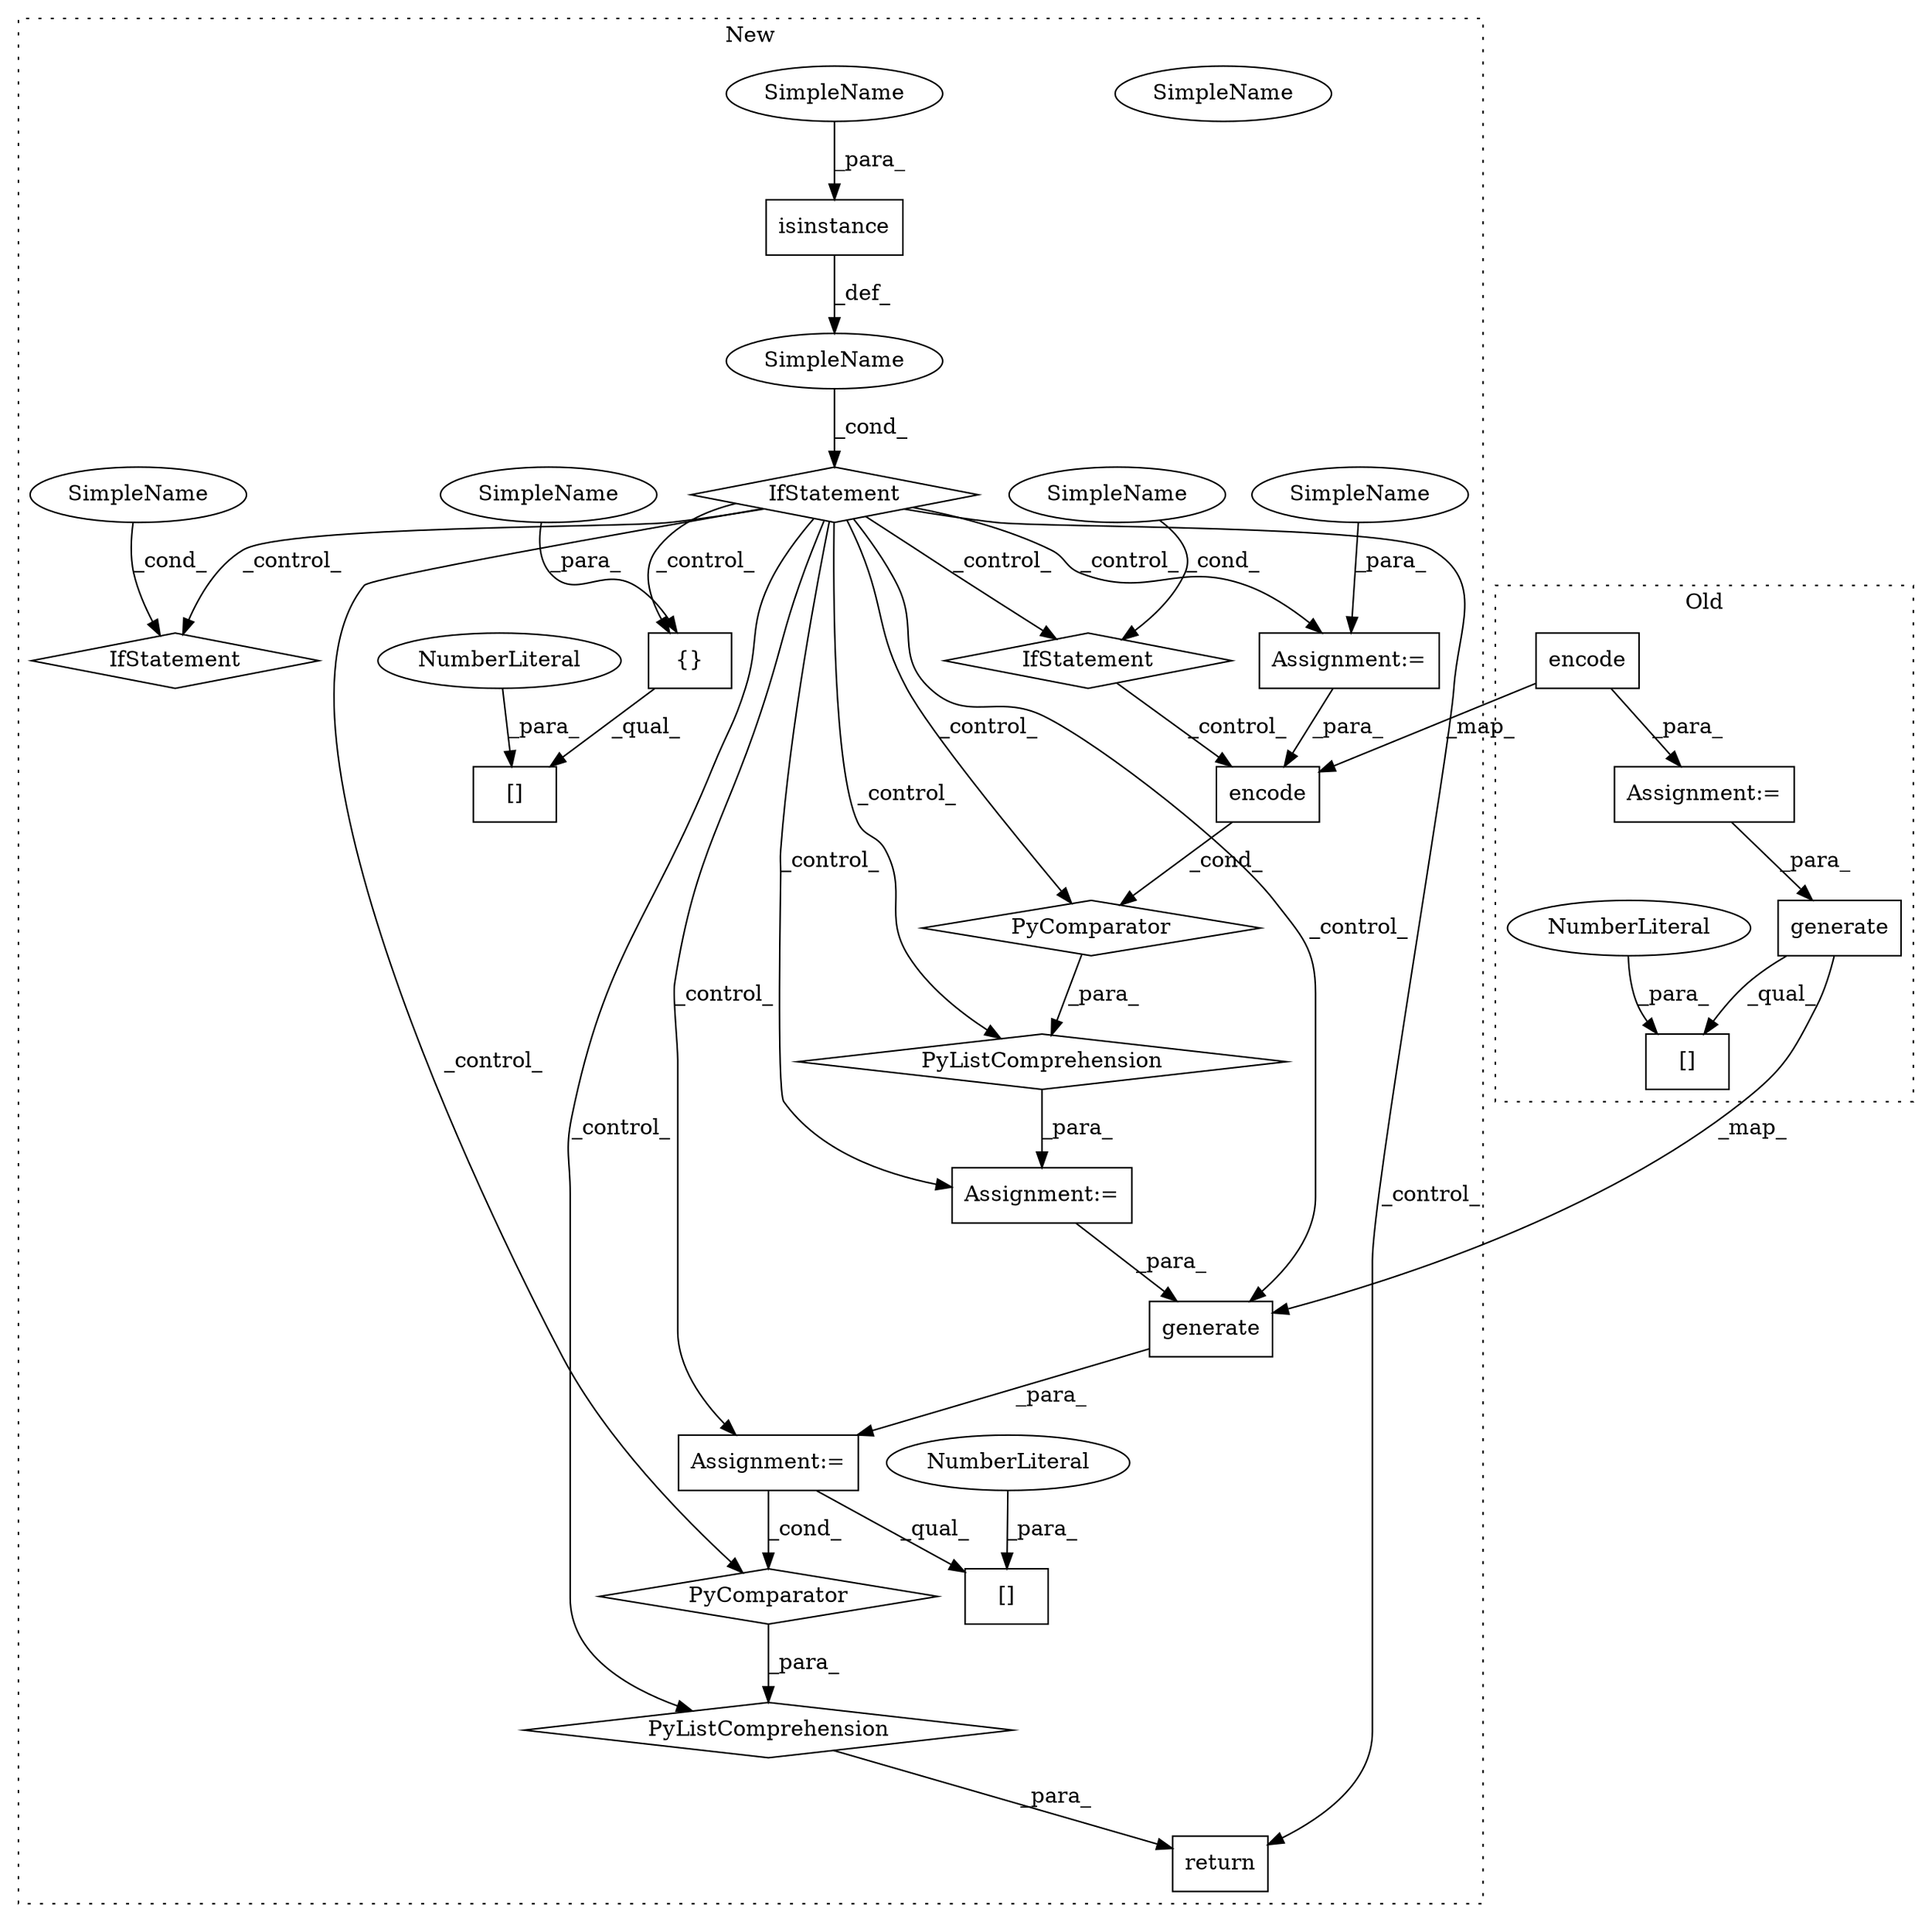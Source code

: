 digraph G {
subgraph cluster0 {
1 [label="generate" a="32" s="3926,3952" l="9,1" shape="box"];
5 [label="Assignment:=" a="7" s="3886" l="1" shape="box"];
6 [label="[]" a="2" s="3921,3955" l="33,1" shape="box"];
7 [label="NumberLiteral" a="34" s="3954" l="1" shape="ellipse"];
21 [label="encode" a="32" s="3892,3907" l="7,1" shape="box"];
label = "Old";
style="dotted";
}
subgraph cluster1 {
2 [label="generate" a="32" s="4993,5033" l="9,1" shape="box"];
3 [label="Assignment:=" a="7" s="4977" l="66" shape="box"];
4 [label="Assignment:=" a="7" s="4745" l="12" shape="box"];
8 [label="PyListComprehension" a="109" s="4897" l="154" shape="diamond"];
9 [label="PyComparator" a="113" s="4977" l="66" shape="diamond"];
10 [label="isinstance" a="32" s="4627,4654" l="11,1" shape="box"];
11 [label="{}" a="4" s="4692,4702" l="1,1" shape="box"];
12 [label="[]" a="2" s="4897,4904" l="6,1" shape="box"];
13 [label="NumberLiteral" a="34" s="4903" l="1" shape="ellipse"];
14 [label="[]" a="2" s="4672,4713" l="40,1" shape="box"];
15 [label="NumberLiteral" a="34" s="4712" l="1" shape="ellipse"];
16 [label="SimpleName" a="42" s="" l="" shape="ellipse"];
17 [label="PyListComprehension" a="109" s="4757" l="122" shape="diamond"];
18 [label="PyComparator" a="113" s="4839" l="32" shape="diamond"];
19 [label="IfStatement" a="25" s="4977" l="66" shape="diamond"];
20 [label="encode" a="32" s="4762,4777" l="7,1" shape="box"];
22 [label="SimpleName" a="42" s="4866" l="5" shape="ellipse"];
23 [label="IfStatement" a="25" s="4839" l="32" shape="diamond"];
24 [label="Assignment:=" a="7" s="4839" l="32" shape="box"];
25 [label="IfStatement" a="25" s="4623,4655" l="4,2" shape="diamond"];
26 [label="return" a="41" s="4879" l="18" shape="box"];
27 [label="SimpleName" a="42" s="4638" l="9" shape="ellipse"];
28 [label="SimpleName" a="42" s="4693" l="9" shape="ellipse"];
29 [label="SimpleName" a="42" s="4853" l="9" shape="ellipse"];
30 [label="SimpleName" a="42" s="5038" l="5" shape="ellipse"];
31 [label="SimpleName" a="42" s="4866" l="5" shape="ellipse"];
label = "New";
style="dotted";
}
1 -> 6 [label="_qual_"];
1 -> 2 [label="_map_"];
2 -> 3 [label="_para_"];
3 -> 9 [label="_cond_"];
3 -> 12 [label="_qual_"];
4 -> 2 [label="_para_"];
5 -> 1 [label="_para_"];
7 -> 6 [label="_para_"];
8 -> 26 [label="_para_"];
9 -> 8 [label="_para_"];
10 -> 16 [label="_def_"];
11 -> 14 [label="_qual_"];
13 -> 12 [label="_para_"];
15 -> 14 [label="_para_"];
16 -> 25 [label="_cond_"];
17 -> 4 [label="_para_"];
18 -> 17 [label="_para_"];
20 -> 18 [label="_cond_"];
21 -> 20 [label="_map_"];
21 -> 5 [label="_para_"];
23 -> 20 [label="_control_"];
24 -> 20 [label="_para_"];
25 -> 2 [label="_control_"];
25 -> 11 [label="_control_"];
25 -> 4 [label="_control_"];
25 -> 17 [label="_control_"];
25 -> 19 [label="_control_"];
25 -> 8 [label="_control_"];
25 -> 26 [label="_control_"];
25 -> 9 [label="_control_"];
25 -> 3 [label="_control_"];
25 -> 18 [label="_control_"];
25 -> 23 [label="_control_"];
25 -> 24 [label="_control_"];
27 -> 10 [label="_para_"];
28 -> 11 [label="_para_"];
29 -> 24 [label="_para_"];
30 -> 19 [label="_cond_"];
31 -> 23 [label="_cond_"];
}